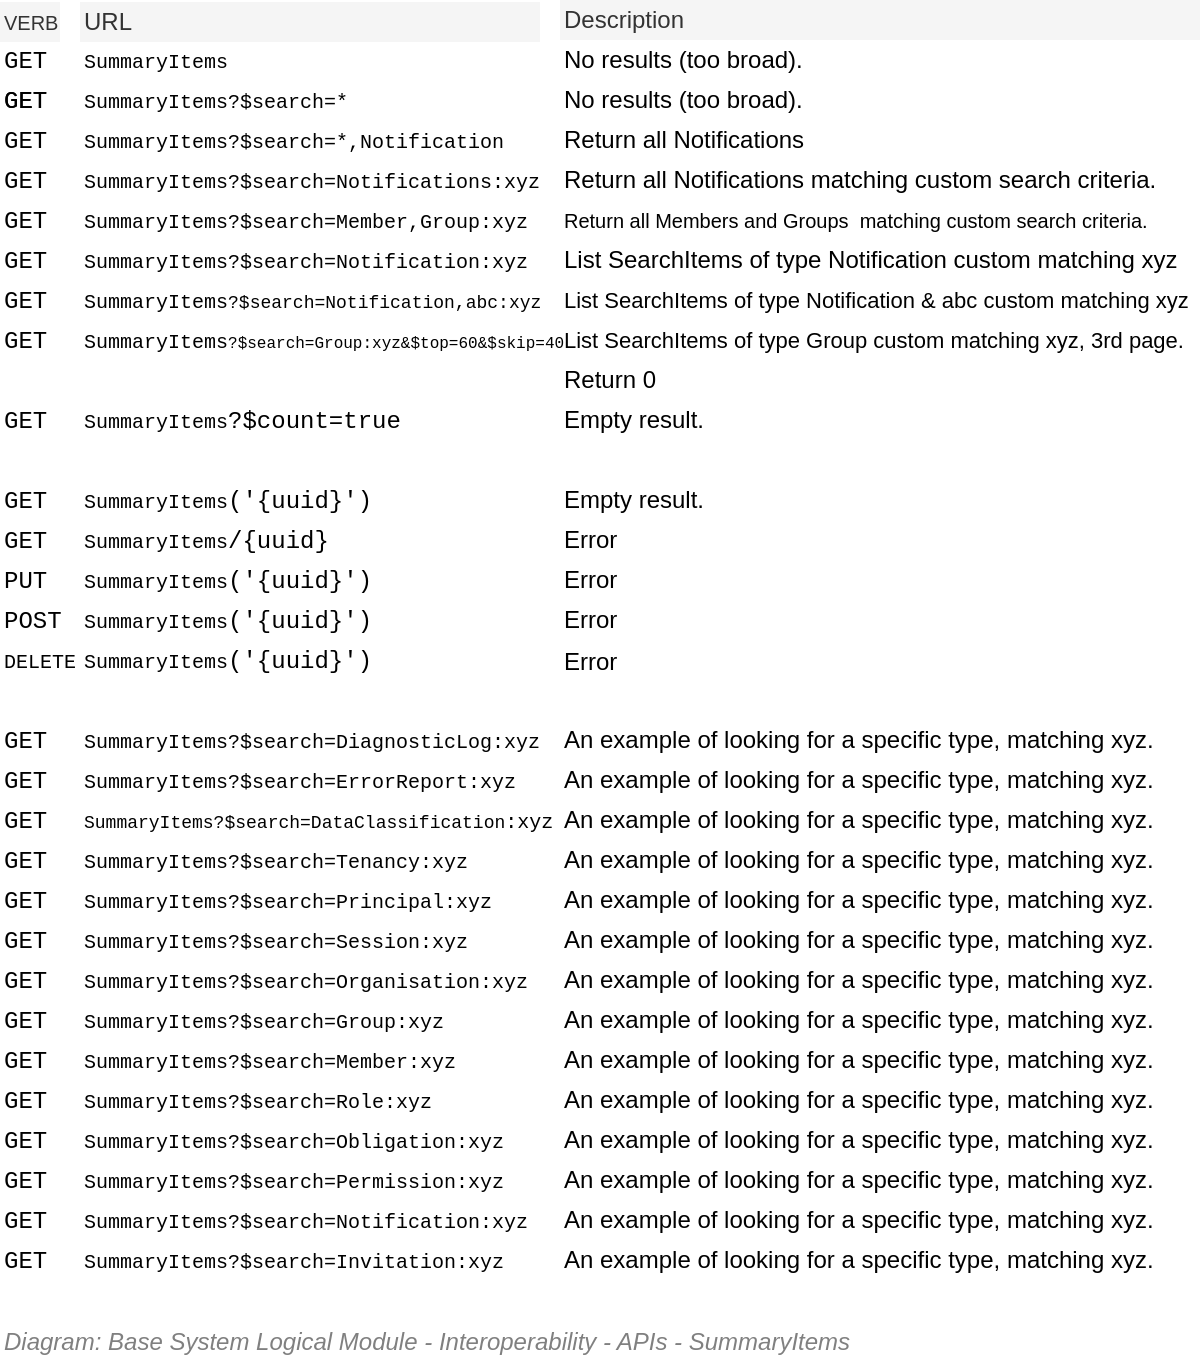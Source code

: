 <mxfile compressed="false" version="18.0.8" type="google">
  <diagram name="Integration/System Logical Module/API/Resource URLs/SummaryItems" id="923uuKHWgLyzXfsWqkIs">
    <mxGraphModel grid="1" page="1" gridSize="10" guides="1" tooltips="1" connect="1" arrows="1" fold="1" pageScale="1" pageWidth="850" pageHeight="1100" math="0" shadow="0">
      <root>
        <mxCell id="gz3CUXJLPEq5zGsdtxNk-0" />
        <mxCell id="gz3CUXJLPEq5zGsdtxNk-1" value="Diagram" parent="gz3CUXJLPEq5zGsdtxNk-0" />
        <mxCell id="gz3CUXJLPEq5zGsdtxNk-4" value="&lt;span style=&quot;font-size: 10px&quot;&gt;SummaryItems&lt;/span&gt;/{uuid}" style="text;html=1;strokeColor=none;fillColor=none;align=left;verticalAlign=middle;whiteSpace=wrap;rounded=0;dashed=1;fontSize=12;fontFamily=Courier New;" vertex="1" parent="gz3CUXJLPEq5zGsdtxNk-1">
          <mxGeometry x="160" y="460" width="200" height="20" as="geometry" />
        </mxCell>
        <mxCell id="gz3CUXJLPEq5zGsdtxNk-7" value="GET" style="text;html=1;strokeColor=none;fillColor=none;align=left;verticalAlign=middle;whiteSpace=wrap;rounded=0;dashed=1;fontSize=12;fontFamily=Courier New;" vertex="1" parent="gz3CUXJLPEq5zGsdtxNk-1">
          <mxGeometry x="120" y="460" width="40" height="20" as="geometry" />
        </mxCell>
        <mxCell id="gz3CUXJLPEq5zGsdtxNk-10" value="POST" style="text;html=1;strokeColor=none;fillColor=none;align=left;verticalAlign=middle;whiteSpace=wrap;rounded=0;dashed=1;fontSize=12;fontFamily=Courier New;" vertex="1" parent="gz3CUXJLPEq5zGsdtxNk-1">
          <mxGeometry x="120" y="500" width="40" height="20" as="geometry" />
        </mxCell>
        <mxCell id="gz3CUXJLPEq5zGsdtxNk-11" value="&lt;span style=&quot;font-size: 10px&quot;&gt;SummaryItems&lt;/span&gt;(&#39;{uuid}&#39;)" style="text;html=1;strokeColor=none;fillColor=none;align=left;verticalAlign=middle;whiteSpace=wrap;rounded=0;dashed=1;fontSize=12;fontFamily=Courier New;" vertex="1" parent="gz3CUXJLPEq5zGsdtxNk-1">
          <mxGeometry x="160" y="500" width="200" height="20" as="geometry" />
        </mxCell>
        <mxCell id="gz3CUXJLPEq5zGsdtxNk-14" value="PUT" style="text;html=1;strokeColor=none;fillColor=none;align=left;verticalAlign=middle;whiteSpace=wrap;rounded=0;dashed=1;fontSize=12;fontFamily=Courier New;" vertex="1" parent="gz3CUXJLPEq5zGsdtxNk-1">
          <mxGeometry x="120" y="480" width="40" height="20" as="geometry" />
        </mxCell>
        <mxCell id="gz3CUXJLPEq5zGsdtxNk-16" value="Empty result." style="text;html=1;strokeColor=none;fillColor=none;align=left;verticalAlign=middle;whiteSpace=wrap;rounded=0;dashed=1;fontFamily=Helvetica;fontSize=12;" vertex="1" parent="gz3CUXJLPEq5zGsdtxNk-1">
          <mxGeometry x="400" y="399" width="320" height="20" as="geometry" />
        </mxCell>
        <mxCell id="gz3CUXJLPEq5zGsdtxNk-17" value="DELETE" style="text;html=1;strokeColor=none;fillColor=none;align=left;verticalAlign=middle;whiteSpace=wrap;rounded=0;dashed=1;fontSize=10;fontFamily=Courier New;" vertex="1" parent="gz3CUXJLPEq5zGsdtxNk-1">
          <mxGeometry x="120" y="520" width="40" height="20" as="geometry" />
        </mxCell>
        <mxCell id="gz3CUXJLPEq5zGsdtxNk-18" value="&lt;span style=&quot;font-size: 10px&quot;&gt;SummaryItems&lt;/span&gt;(&#39;{uuid}&#39;)" style="text;html=1;strokeColor=none;fillColor=none;align=left;verticalAlign=middle;whiteSpace=wrap;rounded=0;dashed=1;fontSize=12;fontFamily=Courier New;" vertex="1" parent="gz3CUXJLPEq5zGsdtxNk-1">
          <mxGeometry x="160" y="520" width="200" height="20" as="geometry" />
        </mxCell>
        <mxCell id="gz3CUXJLPEq5zGsdtxNk-24" value="Return 0" style="text;html=1;strokeColor=none;fillColor=none;align=left;verticalAlign=middle;whiteSpace=wrap;rounded=0;dashed=1;fontFamily=Helvetica;fontSize=12;" vertex="1" parent="gz3CUXJLPEq5zGsdtxNk-1">
          <mxGeometry x="400" y="379" width="320" height="20" as="geometry" />
        </mxCell>
        <mxCell id="gz3CUXJLPEq5zGsdtxNk-25" value="&lt;span style=&quot;font-size: 10px&quot;&gt;SummaryItems&lt;/span&gt;?$count=true" style="text;html=1;strokeColor=none;fillColor=none;align=left;verticalAlign=middle;whiteSpace=wrap;rounded=0;dashed=1;fontSize=12;fontFamily=Courier New;" vertex="1" parent="gz3CUXJLPEq5zGsdtxNk-1">
          <mxGeometry x="160" y="400" width="200" height="20" as="geometry" />
        </mxCell>
        <mxCell id="gz3CUXJLPEq5zGsdtxNk-26" value="GET" style="text;html=1;strokeColor=none;fillColor=none;align=left;verticalAlign=middle;whiteSpace=wrap;rounded=0;dashed=1;fontSize=12;fontFamily=Courier New;" vertex="1" parent="gz3CUXJLPEq5zGsdtxNk-1">
          <mxGeometry x="120" y="400" width="40" height="20" as="geometry" />
        </mxCell>
        <mxCell id="gz3CUXJLPEq5zGsdtxNk-30" value="Description" style="text;html=1;strokeColor=none;fillColor=#f5f5f5;align=left;verticalAlign=middle;whiteSpace=wrap;rounded=0;fontSize=12;fontFamily=Helvetica;fontColor=#333333;fontStyle=0" vertex="1" parent="gz3CUXJLPEq5zGsdtxNk-1">
          <mxGeometry x="400" y="199" width="320" height="20" as="geometry" />
        </mxCell>
        <mxCell id="gz3CUXJLPEq5zGsdtxNk-31" value="URL" style="text;html=1;strokeColor=none;fillColor=#f5f5f5;align=left;verticalAlign=middle;whiteSpace=wrap;rounded=0;fontSize=12;fontFamily=Helvetica;fontColor=#333333;fontStyle=0" vertex="1" parent="gz3CUXJLPEq5zGsdtxNk-1">
          <mxGeometry x="160" y="200" width="230" height="20" as="geometry" />
        </mxCell>
        <mxCell id="gz3CUXJLPEq5zGsdtxNk-32" value="&lt;font style=&quot;font-size: 10px;&quot;&gt;VERB&lt;/font&gt;" style="text;html=1;strokeColor=none;fillColor=#f5f5f5;align=left;verticalAlign=middle;whiteSpace=wrap;rounded=0;fontSize=10;fontFamily=Helvetica;fontColor=#333333;fontStyle=0" vertex="1" parent="gz3CUXJLPEq5zGsdtxNk-1">
          <mxGeometry x="120" y="200" width="30" height="20" as="geometry" />
        </mxCell>
        <mxCell id="gz3CUXJLPEq5zGsdtxNk-33" value="&lt;font style=&quot;font-size: 9px&quot;&gt;&lt;span style=&quot;font-size: 10px&quot;&gt;SummaryItems&lt;/span&gt;?$search=Notification,abc:xyz&lt;/font&gt;" style="text;html=1;strokeColor=none;fillColor=none;align=left;verticalAlign=middle;whiteSpace=wrap;rounded=0;dashed=1;fontSize=9;fontFamily=Courier New;" vertex="1" parent="gz3CUXJLPEq5zGsdtxNk-1">
          <mxGeometry x="160" y="340" width="250" height="20" as="geometry" />
        </mxCell>
        <mxCell id="gz3CUXJLPEq5zGsdtxNk-34" value="GET" style="text;html=1;strokeColor=none;fillColor=none;align=left;verticalAlign=middle;whiteSpace=wrap;rounded=0;dashed=1;fontSize=12;fontFamily=Courier New;" vertex="1" parent="gz3CUXJLPEq5zGsdtxNk-1">
          <mxGeometry x="120" y="340" width="40" height="20" as="geometry" />
        </mxCell>
        <mxCell id="gz3CUXJLPEq5zGsdtxNk-35" value="&lt;font style=&quot;font-size: 10px&quot;&gt;SummaryItems?$search=Notification:xyz&lt;/font&gt;" style="text;html=1;strokeColor=none;fillColor=none;align=left;verticalAlign=middle;whiteSpace=wrap;rounded=0;dashed=1;fontSize=10;fontFamily=Courier New;" vertex="1" parent="gz3CUXJLPEq5zGsdtxNk-1">
          <mxGeometry x="160" y="320" width="240" height="20" as="geometry" />
        </mxCell>
        <mxCell id="gz3CUXJLPEq5zGsdtxNk-36" value="GET" style="text;html=1;strokeColor=none;fillColor=none;align=left;verticalAlign=middle;whiteSpace=wrap;rounded=0;dashed=1;fontSize=12;fontFamily=Courier New;" vertex="1" parent="gz3CUXJLPEq5zGsdtxNk-1">
          <mxGeometry x="120" y="320" width="40" height="20" as="geometry" />
        </mxCell>
        <mxCell id="gz3CUXJLPEq5zGsdtxNk-37" value="List SearchItems of type Notification custom matching xyz" style="text;html=1;strokeColor=none;fillColor=none;align=left;verticalAlign=middle;whiteSpace=wrap;rounded=0;dashed=1;fontFamily=Helvetica;fontSize=12;" vertex="1" parent="gz3CUXJLPEq5zGsdtxNk-1">
          <mxGeometry x="400" y="319" width="320" height="20" as="geometry" />
        </mxCell>
        <mxCell id="gz3CUXJLPEq5zGsdtxNk-38" value="List SearchItems of type Notification &amp;amp; abc custom matching xyz" style="text;html=1;strokeColor=none;fillColor=none;align=left;verticalAlign=middle;whiteSpace=wrap;rounded=0;dashed=1;fontFamily=Helvetica;fontSize=11;" vertex="1" parent="gz3CUXJLPEq5zGsdtxNk-1">
          <mxGeometry x="400" y="339" width="320" height="20" as="geometry" />
        </mxCell>
        <mxCell id="gz3CUXJLPEq5zGsdtxNk-77" value="SummaryItems" style="text;html=1;strokeColor=none;fillColor=none;align=left;verticalAlign=middle;whiteSpace=wrap;rounded=0;dashed=1;fontSize=10;fontFamily=Courier New;" vertex="1" parent="gz3CUXJLPEq5zGsdtxNk-1">
          <mxGeometry x="160" y="220" width="240" height="20" as="geometry" />
        </mxCell>
        <mxCell id="gz3CUXJLPEq5zGsdtxNk-78" value="GET" style="text;html=1;strokeColor=none;fillColor=none;align=left;verticalAlign=middle;whiteSpace=wrap;rounded=0;dashed=1;fontSize=12;fontFamily=Courier New;" vertex="1" parent="gz3CUXJLPEq5zGsdtxNk-1">
          <mxGeometry x="120" y="220" width="40" height="20" as="geometry" />
        </mxCell>
        <mxCell id="gz3CUXJLPEq5zGsdtxNk-81" value="No results (too broad)." style="text;html=1;strokeColor=none;fillColor=none;align=left;verticalAlign=middle;whiteSpace=wrap;rounded=0;dashed=1;fontFamily=Helvetica;fontSize=12;" vertex="1" parent="gz3CUXJLPEq5zGsdtxNk-1">
          <mxGeometry x="400" y="219" width="320" height="20" as="geometry" />
        </mxCell>
        <mxCell id="gz3CUXJLPEq5zGsdtxNk-82" value="GET" style="text;html=1;strokeColor=none;fillColor=none;align=left;verticalAlign=middle;whiteSpace=wrap;rounded=0;dashed=1;fontSize=12;fontFamily=Courier New;" vertex="1" parent="gz3CUXJLPEq5zGsdtxNk-1">
          <mxGeometry x="120" y="240" width="40" height="20" as="geometry" />
        </mxCell>
        <mxCell id="gz3CUXJLPEq5zGsdtxNk-83" value="&lt;font style=&quot;font-size: 10px&quot;&gt;SummaryItems?$search=*&lt;/font&gt;" style="text;html=1;strokeColor=none;fillColor=none;align=left;verticalAlign=middle;whiteSpace=wrap;rounded=0;dashed=1;fontSize=10;fontFamily=Courier New;" vertex="1" parent="gz3CUXJLPEq5zGsdtxNk-1">
          <mxGeometry x="160" y="240" width="240" height="20" as="geometry" />
        </mxCell>
        <mxCell id="gz3CUXJLPEq5zGsdtxNk-84" value="No results&amp;nbsp;(too broad)." style="text;html=1;strokeColor=none;fillColor=none;align=left;verticalAlign=middle;whiteSpace=wrap;rounded=0;dashed=1;fontFamily=Helvetica;fontSize=12;" vertex="1" parent="gz3CUXJLPEq5zGsdtxNk-1">
          <mxGeometry x="400" y="239" width="320" height="20" as="geometry" />
        </mxCell>
        <mxCell id="gz3CUXJLPEq5zGsdtxNk-85" value="GET" style="text;html=1;strokeColor=none;fillColor=none;align=left;verticalAlign=middle;whiteSpace=wrap;rounded=0;dashed=1;fontSize=12;fontFamily=Courier New;" vertex="1" parent="gz3CUXJLPEq5zGsdtxNk-1">
          <mxGeometry x="120" y="260" width="40" height="20" as="geometry" />
        </mxCell>
        <mxCell id="gz3CUXJLPEq5zGsdtxNk-86" value="&lt;font style=&quot;font-size: 10px&quot;&gt;SummaryItems?$search=*,Notification&lt;/font&gt;" style="text;html=1;strokeColor=none;fillColor=none;align=left;verticalAlign=middle;whiteSpace=wrap;rounded=0;dashed=1;fontSize=10;fontFamily=Courier New;" vertex="1" parent="gz3CUXJLPEq5zGsdtxNk-1">
          <mxGeometry x="160" y="260" width="240" height="20" as="geometry" />
        </mxCell>
        <mxCell id="gz3CUXJLPEq5zGsdtxNk-87" value="Return all Notifications" style="text;html=1;strokeColor=none;fillColor=none;align=left;verticalAlign=middle;whiteSpace=wrap;rounded=0;dashed=1;fontFamily=Helvetica;fontSize=12;" vertex="1" parent="gz3CUXJLPEq5zGsdtxNk-1">
          <mxGeometry x="400" y="259" width="320" height="20" as="geometry" />
        </mxCell>
        <mxCell id="gz3CUXJLPEq5zGsdtxNk-88" value="GET" style="text;html=1;strokeColor=none;fillColor=none;align=left;verticalAlign=middle;whiteSpace=wrap;rounded=0;dashed=1;fontSize=12;fontFamily=Courier New;" vertex="1" parent="gz3CUXJLPEq5zGsdtxNk-1">
          <mxGeometry x="120" y="280" width="40" height="20" as="geometry" />
        </mxCell>
        <mxCell id="gz3CUXJLPEq5zGsdtxNk-89" value="&lt;font style=&quot;font-size: 10px&quot;&gt;SummaryItems?$search=Notifications:xyz&lt;/font&gt;" style="text;html=1;strokeColor=none;fillColor=none;align=left;verticalAlign=middle;whiteSpace=wrap;rounded=0;dashed=1;fontSize=10;fontFamily=Courier New;" vertex="1" parent="gz3CUXJLPEq5zGsdtxNk-1">
          <mxGeometry x="160" y="280" width="240" height="20" as="geometry" />
        </mxCell>
        <mxCell id="gz3CUXJLPEq5zGsdtxNk-90" value="Return all Notifications matching custom search criteria." style="text;html=1;strokeColor=none;fillColor=none;align=left;verticalAlign=middle;whiteSpace=wrap;rounded=0;dashed=1;fontFamily=Helvetica;fontSize=12;" vertex="1" parent="gz3CUXJLPEq5zGsdtxNk-1">
          <mxGeometry x="400" y="279" width="320" height="20" as="geometry" />
        </mxCell>
        <mxCell id="gz3CUXJLPEq5zGsdtxNk-91" value="GET" style="text;html=1;strokeColor=none;fillColor=none;align=left;verticalAlign=middle;whiteSpace=wrap;rounded=0;dashed=1;fontSize=12;fontFamily=Courier New;" vertex="1" parent="gz3CUXJLPEq5zGsdtxNk-1">
          <mxGeometry x="120" y="300" width="40" height="20" as="geometry" />
        </mxCell>
        <mxCell id="gz3CUXJLPEq5zGsdtxNk-92" value="&lt;font style=&quot;font-size: 10px&quot;&gt;SummaryItems?$search=Member,Group:xyz&lt;/font&gt;" style="text;html=1;strokeColor=none;fillColor=none;align=left;verticalAlign=middle;whiteSpace=wrap;rounded=0;dashed=1;fontSize=10;fontFamily=Courier New;" vertex="1" parent="gz3CUXJLPEq5zGsdtxNk-1">
          <mxGeometry x="160" y="300" width="240" height="20" as="geometry" />
        </mxCell>
        <mxCell id="gz3CUXJLPEq5zGsdtxNk-93" value="Return all Members and Groups&amp;nbsp; matching custom search criteria." style="text;html=1;strokeColor=none;fillColor=none;align=left;verticalAlign=middle;whiteSpace=wrap;rounded=0;dashed=1;fontFamily=Helvetica;fontSize=10;" vertex="1" parent="gz3CUXJLPEq5zGsdtxNk-1">
          <mxGeometry x="400" y="299" width="320" height="20" as="geometry" />
        </mxCell>
        <mxCell id="gz3CUXJLPEq5zGsdtxNk-94" value="GET" style="text;html=1;strokeColor=none;fillColor=none;align=left;verticalAlign=middle;whiteSpace=wrap;rounded=0;dashed=1;fontSize=12;fontFamily=Courier New;" vertex="1" parent="gz3CUXJLPEq5zGsdtxNk-1">
          <mxGeometry x="120" y="360" width="40" height="20" as="geometry" />
        </mxCell>
        <mxCell id="gz3CUXJLPEq5zGsdtxNk-95" value="&lt;font style=&quot;font-size: 8px&quot;&gt;&lt;span style=&quot;font-size: 10px&quot;&gt;SummaryItems&lt;/span&gt;?$search=Group:xyz&amp;amp;$top=60&amp;amp;$skip=40&lt;/font&gt;" style="text;html=1;strokeColor=none;fillColor=none;align=left;verticalAlign=middle;whiteSpace=wrap;rounded=0;dashed=1;fontSize=9;fontFamily=Courier New;" vertex="1" parent="gz3CUXJLPEq5zGsdtxNk-1">
          <mxGeometry x="160" y="360" width="250" height="20" as="geometry" />
        </mxCell>
        <mxCell id="gz3CUXJLPEq5zGsdtxNk-96" value="List SearchItems of type Group custom matching xyz, 3rd page." style="text;html=1;strokeColor=none;fillColor=none;align=left;verticalAlign=middle;whiteSpace=wrap;rounded=0;dashed=1;fontFamily=Helvetica;fontSize=11;" vertex="1" parent="gz3CUXJLPEq5zGsdtxNk-1">
          <mxGeometry x="400" y="359" width="320" height="20" as="geometry" />
        </mxCell>
        <mxCell id="gz3CUXJLPEq5zGsdtxNk-97" value="&lt;span style=&quot;font-size: 10px&quot;&gt;SummaryItems&lt;/span&gt;(&#39;{uuid}&#39;)" style="text;html=1;strokeColor=none;fillColor=none;align=left;verticalAlign=middle;whiteSpace=wrap;rounded=0;dashed=1;fontSize=12;fontFamily=Courier New;" vertex="1" parent="gz3CUXJLPEq5zGsdtxNk-1">
          <mxGeometry x="160" y="480" width="200" height="20" as="geometry" />
        </mxCell>
        <mxCell id="gz3CUXJLPEq5zGsdtxNk-98" value="&lt;span style=&quot;font-size: 10px&quot;&gt;SummaryItems&lt;/span&gt;(&#39;{uuid}&#39;)" style="text;html=1;strokeColor=none;fillColor=none;align=left;verticalAlign=middle;whiteSpace=wrap;rounded=0;dashed=1;fontSize=12;fontFamily=Courier New;" vertex="1" parent="gz3CUXJLPEq5zGsdtxNk-1">
          <mxGeometry x="160" y="440" width="200" height="20" as="geometry" />
        </mxCell>
        <mxCell id="gz3CUXJLPEq5zGsdtxNk-99" value="GET" style="text;html=1;strokeColor=none;fillColor=none;align=left;verticalAlign=middle;whiteSpace=wrap;rounded=0;dashed=1;fontSize=12;fontFamily=Courier New;" vertex="1" parent="gz3CUXJLPEq5zGsdtxNk-1">
          <mxGeometry x="120" y="440" width="40" height="20" as="geometry" />
        </mxCell>
        <mxCell id="gz3CUXJLPEq5zGsdtxNk-101" value="Empty result." style="text;html=1;strokeColor=none;fillColor=none;align=left;verticalAlign=middle;whiteSpace=wrap;rounded=0;dashed=1;fontFamily=Helvetica;fontSize=12;" vertex="1" parent="gz3CUXJLPEq5zGsdtxNk-1">
          <mxGeometry x="400" y="439" width="320" height="20" as="geometry" />
        </mxCell>
        <mxCell id="gz3CUXJLPEq5zGsdtxNk-102" value="Error" style="text;html=1;strokeColor=none;fillColor=none;align=left;verticalAlign=middle;whiteSpace=wrap;rounded=0;dashed=1;fontFamily=Helvetica;fontSize=12;" vertex="1" parent="gz3CUXJLPEq5zGsdtxNk-1">
          <mxGeometry x="400" y="459" width="320" height="20" as="geometry" />
        </mxCell>
        <mxCell id="gz3CUXJLPEq5zGsdtxNk-103" value="Error" style="text;html=1;strokeColor=none;fillColor=none;align=left;verticalAlign=middle;whiteSpace=wrap;rounded=0;dashed=1;fontFamily=Helvetica;fontSize=12;" vertex="1" parent="gz3CUXJLPEq5zGsdtxNk-1">
          <mxGeometry x="400" y="499" width="320" height="20" as="geometry" />
        </mxCell>
        <mxCell id="gz3CUXJLPEq5zGsdtxNk-104" value="Error" style="text;html=1;strokeColor=none;fillColor=none;align=left;verticalAlign=middle;whiteSpace=wrap;rounded=0;dashed=1;fontFamily=Helvetica;fontSize=12;" vertex="1" parent="gz3CUXJLPEq5zGsdtxNk-1">
          <mxGeometry x="400" y="479" width="320" height="20" as="geometry" />
        </mxCell>
        <mxCell id="gz3CUXJLPEq5zGsdtxNk-105" value="GET" style="text;html=1;strokeColor=none;fillColor=none;align=left;verticalAlign=middle;whiteSpace=wrap;rounded=0;dashed=1;fontSize=12;fontFamily=Courier New;" vertex="1" parent="gz3CUXJLPEq5zGsdtxNk-1">
          <mxGeometry x="120" y="240" width="40" height="20" as="geometry" />
        </mxCell>
        <mxCell id="gz3CUXJLPEq5zGsdtxNk-106" value="GET" style="text;html=1;strokeColor=none;fillColor=none;align=left;verticalAlign=middle;whiteSpace=wrap;rounded=0;dashed=1;fontSize=12;fontFamily=Courier New;" vertex="1" parent="gz3CUXJLPEq5zGsdtxNk-1">
          <mxGeometry x="120" y="580" width="40" height="20" as="geometry" />
        </mxCell>
        <mxCell id="gz3CUXJLPEq5zGsdtxNk-107" value="&lt;font style=&quot;font-size: 10px&quot;&gt;SummaryItems?$search=ErrorReport&lt;/font&gt;:xyz" style="text;html=1;strokeColor=none;fillColor=none;align=left;verticalAlign=middle;whiteSpace=wrap;rounded=0;dashed=1;fontSize=10;fontFamily=Courier New;" vertex="1" parent="gz3CUXJLPEq5zGsdtxNk-1">
          <mxGeometry x="160" y="580" width="240" height="20" as="geometry" />
        </mxCell>
        <mxCell id="gz3CUXJLPEq5zGsdtxNk-109" value="GET" style="text;html=1;strokeColor=none;fillColor=none;align=left;verticalAlign=middle;whiteSpace=wrap;rounded=0;dashed=1;fontSize=12;fontFamily=Courier New;" vertex="1" parent="gz3CUXJLPEq5zGsdtxNk-1">
          <mxGeometry x="120" y="600" width="40" height="20" as="geometry" />
        </mxCell>
        <mxCell id="gz3CUXJLPEq5zGsdtxNk-110" value="&lt;font&gt;&lt;font&gt;&lt;font style=&quot;font-size: 9px&quot;&gt;SummaryItems?$search=DataClassification&lt;/font&gt;&lt;/font&gt;&lt;font size=&quot;1&quot;&gt;:xyz&lt;/font&gt;&lt;/font&gt;" style="text;html=1;strokeColor=none;fillColor=none;align=left;verticalAlign=middle;whiteSpace=wrap;rounded=0;dashed=1;fontSize=10;fontFamily=Courier New;" vertex="1" parent="gz3CUXJLPEq5zGsdtxNk-1">
          <mxGeometry x="160" y="600" width="240" height="20" as="geometry" />
        </mxCell>
        <mxCell id="gz3CUXJLPEq5zGsdtxNk-111" value="GET" style="text;html=1;strokeColor=none;fillColor=none;align=left;verticalAlign=middle;whiteSpace=wrap;rounded=0;dashed=1;fontSize=12;fontFamily=Courier New;" vertex="1" parent="gz3CUXJLPEq5zGsdtxNk-1">
          <mxGeometry x="120" y="560" width="40" height="20" as="geometry" />
        </mxCell>
        <mxCell id="gz3CUXJLPEq5zGsdtxNk-112" value="&lt;font style=&quot;font-size: 10px&quot;&gt;SummaryItems?$search=DiagnosticLog&lt;/font&gt;:xyz" style="text;html=1;strokeColor=none;fillColor=none;align=left;verticalAlign=middle;whiteSpace=wrap;rounded=0;dashed=1;fontSize=10;fontFamily=Courier New;" vertex="1" parent="gz3CUXJLPEq5zGsdtxNk-1">
          <mxGeometry x="160" y="560" width="240" height="20" as="geometry" />
        </mxCell>
        <mxCell id="gz3CUXJLPEq5zGsdtxNk-113" value="GET" style="text;html=1;strokeColor=none;fillColor=none;align=left;verticalAlign=middle;whiteSpace=wrap;rounded=0;dashed=1;fontSize=12;fontFamily=Courier New;" vertex="1" parent="gz3CUXJLPEq5zGsdtxNk-1">
          <mxGeometry x="120" y="660" width="40" height="20" as="geometry" />
        </mxCell>
        <mxCell id="gz3CUXJLPEq5zGsdtxNk-114" value="&lt;font style=&quot;font-size: 10px&quot;&gt;SummaryItems?$search=Session&lt;/font&gt;:xyz" style="text;html=1;strokeColor=none;fillColor=none;align=left;verticalAlign=middle;whiteSpace=wrap;rounded=0;dashed=1;fontSize=10;fontFamily=Courier New;" vertex="1" parent="gz3CUXJLPEq5zGsdtxNk-1">
          <mxGeometry x="160" y="660" width="240" height="20" as="geometry" />
        </mxCell>
        <mxCell id="gz3CUXJLPEq5zGsdtxNk-115" value="GET" style="text;html=1;strokeColor=none;fillColor=none;align=left;verticalAlign=middle;whiteSpace=wrap;rounded=0;dashed=1;fontSize=12;fontFamily=Courier New;" vertex="1" parent="gz3CUXJLPEq5zGsdtxNk-1">
          <mxGeometry x="120" y="620" width="40" height="20" as="geometry" />
        </mxCell>
        <mxCell id="gz3CUXJLPEq5zGsdtxNk-116" value="&lt;font style=&quot;font-size: 10px&quot;&gt;SummaryItems?$search=Tenancy&lt;/font&gt;:xyz" style="text;html=1;strokeColor=none;fillColor=none;align=left;verticalAlign=middle;whiteSpace=wrap;rounded=0;dashed=1;fontSize=10;fontFamily=Courier New;" vertex="1" parent="gz3CUXJLPEq5zGsdtxNk-1">
          <mxGeometry x="160" y="620" width="240" height="20" as="geometry" />
        </mxCell>
        <mxCell id="gz3CUXJLPEq5zGsdtxNk-117" value="GET" style="text;html=1;strokeColor=none;fillColor=none;align=left;verticalAlign=middle;whiteSpace=wrap;rounded=0;dashed=1;fontSize=12;fontFamily=Courier New;" vertex="1" parent="gz3CUXJLPEq5zGsdtxNk-1">
          <mxGeometry x="120" y="640" width="40" height="20" as="geometry" />
        </mxCell>
        <mxCell id="gz3CUXJLPEq5zGsdtxNk-118" value="&lt;font style=&quot;font-size: 10px&quot;&gt;SummaryItems?$search=Principal&lt;/font&gt;:xyz" style="text;html=1;strokeColor=none;fillColor=none;align=left;verticalAlign=middle;whiteSpace=wrap;rounded=0;dashed=1;fontSize=10;fontFamily=Courier New;" vertex="1" parent="gz3CUXJLPEq5zGsdtxNk-1">
          <mxGeometry x="160" y="640" width="240" height="20" as="geometry" />
        </mxCell>
        <mxCell id="gz3CUXJLPEq5zGsdtxNk-119" value="GET" style="text;html=1;strokeColor=none;fillColor=none;align=left;verticalAlign=middle;whiteSpace=wrap;rounded=0;dashed=1;fontSize=12;fontFamily=Courier New;" vertex="1" parent="gz3CUXJLPEq5zGsdtxNk-1">
          <mxGeometry x="120" y="680" width="40" height="20" as="geometry" />
        </mxCell>
        <mxCell id="gz3CUXJLPEq5zGsdtxNk-120" value="&lt;font style=&quot;font-size: 10px&quot;&gt;SummaryItems?$search=Organisation&lt;/font&gt;:xyz" style="text;html=1;strokeColor=none;fillColor=none;align=left;verticalAlign=middle;whiteSpace=wrap;rounded=0;dashed=1;fontSize=10;fontFamily=Courier New;" vertex="1" parent="gz3CUXJLPEq5zGsdtxNk-1">
          <mxGeometry x="160" y="680" width="240" height="20" as="geometry" />
        </mxCell>
        <mxCell id="gz3CUXJLPEq5zGsdtxNk-121" value="GET" style="text;html=1;strokeColor=none;fillColor=none;align=left;verticalAlign=middle;whiteSpace=wrap;rounded=0;dashed=1;fontSize=12;fontFamily=Courier New;" vertex="1" parent="gz3CUXJLPEq5zGsdtxNk-1">
          <mxGeometry x="120" y="700" width="40" height="20" as="geometry" />
        </mxCell>
        <mxCell id="gz3CUXJLPEq5zGsdtxNk-122" value="&lt;font style=&quot;font-size: 10px&quot;&gt;SummaryItems?$search=Group&lt;/font&gt;:xyz" style="text;html=1;strokeColor=none;fillColor=none;align=left;verticalAlign=middle;whiteSpace=wrap;rounded=0;dashed=1;fontSize=10;fontFamily=Courier New;" vertex="1" parent="gz3CUXJLPEq5zGsdtxNk-1">
          <mxGeometry x="160" y="700" width="240" height="20" as="geometry" />
        </mxCell>
        <mxCell id="gz3CUXJLPEq5zGsdtxNk-123" value="GET" style="text;html=1;strokeColor=none;fillColor=none;align=left;verticalAlign=middle;whiteSpace=wrap;rounded=0;dashed=1;fontSize=12;fontFamily=Courier New;" vertex="1" parent="gz3CUXJLPEq5zGsdtxNk-1">
          <mxGeometry x="120" y="720" width="40" height="20" as="geometry" />
        </mxCell>
        <mxCell id="gz3CUXJLPEq5zGsdtxNk-124" value="&lt;font style=&quot;font-size: 10px&quot;&gt;SummaryItems?$search=Member&lt;/font&gt;:xyz" style="text;html=1;strokeColor=none;fillColor=none;align=left;verticalAlign=middle;whiteSpace=wrap;rounded=0;dashed=1;fontSize=10;fontFamily=Courier New;" vertex="1" parent="gz3CUXJLPEq5zGsdtxNk-1">
          <mxGeometry x="160" y="720" width="240" height="20" as="geometry" />
        </mxCell>
        <mxCell id="gz3CUXJLPEq5zGsdtxNk-125" value="GET" style="text;html=1;strokeColor=none;fillColor=none;align=left;verticalAlign=middle;whiteSpace=wrap;rounded=0;dashed=1;fontSize=12;fontFamily=Courier New;" vertex="1" parent="gz3CUXJLPEq5zGsdtxNk-1">
          <mxGeometry x="120" y="740" width="40" height="20" as="geometry" />
        </mxCell>
        <mxCell id="gz3CUXJLPEq5zGsdtxNk-126" value="&lt;font style=&quot;font-size: 10px&quot;&gt;SummaryItems?$search=Role&lt;/font&gt;:xyz" style="text;html=1;strokeColor=none;fillColor=none;align=left;verticalAlign=middle;whiteSpace=wrap;rounded=0;dashed=1;fontSize=10;fontFamily=Courier New;" vertex="1" parent="gz3CUXJLPEq5zGsdtxNk-1">
          <mxGeometry x="160" y="740" width="240" height="20" as="geometry" />
        </mxCell>
        <mxCell id="gz3CUXJLPEq5zGsdtxNk-127" value="GET" style="text;html=1;strokeColor=none;fillColor=none;align=left;verticalAlign=middle;whiteSpace=wrap;rounded=0;dashed=1;fontSize=12;fontFamily=Courier New;" vertex="1" parent="gz3CUXJLPEq5zGsdtxNk-1">
          <mxGeometry x="120" y="760" width="40" height="20" as="geometry" />
        </mxCell>
        <mxCell id="gz3CUXJLPEq5zGsdtxNk-128" value="&lt;font style=&quot;font-size: 10px&quot;&gt;SummaryItems?$search=Obligation&lt;/font&gt;:xyz" style="text;html=1;strokeColor=none;fillColor=none;align=left;verticalAlign=middle;whiteSpace=wrap;rounded=0;dashed=1;fontSize=10;fontFamily=Courier New;" vertex="1" parent="gz3CUXJLPEq5zGsdtxNk-1">
          <mxGeometry x="160" y="760" width="240" height="20" as="geometry" />
        </mxCell>
        <mxCell id="gz3CUXJLPEq5zGsdtxNk-129" value="GET" style="text;html=1;strokeColor=none;fillColor=none;align=left;verticalAlign=middle;whiteSpace=wrap;rounded=0;dashed=1;fontSize=12;fontFamily=Courier New;" vertex="1" parent="gz3CUXJLPEq5zGsdtxNk-1">
          <mxGeometry x="120" y="780" width="40" height="20" as="geometry" />
        </mxCell>
        <mxCell id="gz3CUXJLPEq5zGsdtxNk-130" value="&lt;font style=&quot;font-size: 10px&quot;&gt;SummaryItems?$search=Permission:xyz&lt;/font&gt;" style="text;html=1;strokeColor=none;fillColor=none;align=left;verticalAlign=middle;whiteSpace=wrap;rounded=0;dashed=1;fontSize=10;fontFamily=Courier New;" vertex="1" parent="gz3CUXJLPEq5zGsdtxNk-1">
          <mxGeometry x="160" y="780" width="240" height="20" as="geometry" />
        </mxCell>
        <mxCell id="gz3CUXJLPEq5zGsdtxNk-132" value="GET" style="text;html=1;strokeColor=none;fillColor=none;align=left;verticalAlign=middle;whiteSpace=wrap;rounded=0;dashed=1;fontSize=12;fontFamily=Courier New;" vertex="1" parent="gz3CUXJLPEq5zGsdtxNk-1">
          <mxGeometry x="120" y="800" width="40" height="20" as="geometry" />
        </mxCell>
        <mxCell id="gz3CUXJLPEq5zGsdtxNk-133" value="&lt;font style=&quot;font-size: 10px&quot;&gt;SummaryItems?$search=Notification:xyz&lt;/font&gt;" style="text;html=1;strokeColor=none;fillColor=none;align=left;verticalAlign=middle;whiteSpace=wrap;rounded=0;dashed=1;fontSize=10;fontFamily=Courier New;" vertex="1" parent="gz3CUXJLPEq5zGsdtxNk-1">
          <mxGeometry x="160" y="800" width="240" height="20" as="geometry" />
        </mxCell>
        <mxCell id="gz3CUXJLPEq5zGsdtxNk-134" value="GET" style="text;html=1;strokeColor=none;fillColor=none;align=left;verticalAlign=middle;whiteSpace=wrap;rounded=0;dashed=1;fontSize=12;fontFamily=Courier New;" vertex="1" parent="gz3CUXJLPEq5zGsdtxNk-1">
          <mxGeometry x="120" y="820" width="40" height="20" as="geometry" />
        </mxCell>
        <mxCell id="gz3CUXJLPEq5zGsdtxNk-135" value="&lt;font style=&quot;font-size: 10px&quot;&gt;SummaryItems?$search=Invitation:xyz&lt;/font&gt;" style="text;html=1;strokeColor=none;fillColor=none;align=left;verticalAlign=middle;whiteSpace=wrap;rounded=0;dashed=1;fontSize=10;fontFamily=Courier New;" vertex="1" parent="gz3CUXJLPEq5zGsdtxNk-1">
          <mxGeometry x="160" y="820" width="240" height="20" as="geometry" />
        </mxCell>
        <mxCell id="gz3CUXJLPEq5zGsdtxNk-137" value="An example of looking for a specific type, matching xyz." style="text;html=1;strokeColor=none;fillColor=none;align=left;verticalAlign=middle;whiteSpace=wrap;rounded=0;dashed=1;fontFamily=Helvetica;fontSize=12;" vertex="1" parent="gz3CUXJLPEq5zGsdtxNk-1">
          <mxGeometry x="400" y="559" width="320" height="20" as="geometry" />
        </mxCell>
        <mxCell id="gz3CUXJLPEq5zGsdtxNk-138" value="An example of looking for a specific type, matching xyz." style="text;html=1;strokeColor=none;fillColor=none;align=left;verticalAlign=middle;whiteSpace=wrap;rounded=0;dashed=1;fontFamily=Helvetica;fontSize=12;" vertex="1" parent="gz3CUXJLPEq5zGsdtxNk-1">
          <mxGeometry x="400" y="579" width="320" height="20" as="geometry" />
        </mxCell>
        <mxCell id="gz3CUXJLPEq5zGsdtxNk-139" value="An example of looking for a specific type, matching xyz." style="text;html=1;strokeColor=none;fillColor=none;align=left;verticalAlign=middle;whiteSpace=wrap;rounded=0;dashed=1;fontFamily=Helvetica;fontSize=12;" vertex="1" parent="gz3CUXJLPEq5zGsdtxNk-1">
          <mxGeometry x="400" y="599" width="320" height="20" as="geometry" />
        </mxCell>
        <mxCell id="gz3CUXJLPEq5zGsdtxNk-140" value="An example of looking for a specific type, matching xyz." style="text;html=1;strokeColor=none;fillColor=none;align=left;verticalAlign=middle;whiteSpace=wrap;rounded=0;dashed=1;fontFamily=Helvetica;fontSize=12;" vertex="1" parent="gz3CUXJLPEq5zGsdtxNk-1">
          <mxGeometry x="400" y="619" width="320" height="20" as="geometry" />
        </mxCell>
        <mxCell id="gz3CUXJLPEq5zGsdtxNk-141" value="An example of looking for a specific type, matching xyz." style="text;html=1;strokeColor=none;fillColor=none;align=left;verticalAlign=middle;whiteSpace=wrap;rounded=0;dashed=1;fontFamily=Helvetica;fontSize=12;" vertex="1" parent="gz3CUXJLPEq5zGsdtxNk-1">
          <mxGeometry x="400" y="639" width="320" height="20" as="geometry" />
        </mxCell>
        <mxCell id="gz3CUXJLPEq5zGsdtxNk-142" value="An example of looking for a specific type, matching xyz." style="text;html=1;strokeColor=none;fillColor=none;align=left;verticalAlign=middle;whiteSpace=wrap;rounded=0;dashed=1;fontFamily=Helvetica;fontSize=12;" vertex="1" parent="gz3CUXJLPEq5zGsdtxNk-1">
          <mxGeometry x="400" y="659" width="320" height="20" as="geometry" />
        </mxCell>
        <mxCell id="gz3CUXJLPEq5zGsdtxNk-143" value="An example of looking for a specific type, matching xyz." style="text;html=1;strokeColor=none;fillColor=none;align=left;verticalAlign=middle;whiteSpace=wrap;rounded=0;dashed=1;fontFamily=Helvetica;fontSize=12;" vertex="1" parent="gz3CUXJLPEq5zGsdtxNk-1">
          <mxGeometry x="400" y="679" width="320" height="20" as="geometry" />
        </mxCell>
        <mxCell id="gz3CUXJLPEq5zGsdtxNk-144" value="An example of looking for a specific type, matching xyz." style="text;html=1;strokeColor=none;fillColor=none;align=left;verticalAlign=middle;whiteSpace=wrap;rounded=0;dashed=1;fontFamily=Helvetica;fontSize=12;" vertex="1" parent="gz3CUXJLPEq5zGsdtxNk-1">
          <mxGeometry x="400" y="699" width="320" height="20" as="geometry" />
        </mxCell>
        <mxCell id="gz3CUXJLPEq5zGsdtxNk-145" value="An example of looking for a specific type, matching xyz." style="text;html=1;strokeColor=none;fillColor=none;align=left;verticalAlign=middle;whiteSpace=wrap;rounded=0;dashed=1;fontFamily=Helvetica;fontSize=12;" vertex="1" parent="gz3CUXJLPEq5zGsdtxNk-1">
          <mxGeometry x="400" y="719" width="320" height="20" as="geometry" />
        </mxCell>
        <mxCell id="gz3CUXJLPEq5zGsdtxNk-146" value="An example of looking for a specific type, matching xyz." style="text;html=1;strokeColor=none;fillColor=none;align=left;verticalAlign=middle;whiteSpace=wrap;rounded=0;dashed=1;fontFamily=Helvetica;fontSize=12;" vertex="1" parent="gz3CUXJLPEq5zGsdtxNk-1">
          <mxGeometry x="400" y="739" width="320" height="20" as="geometry" />
        </mxCell>
        <mxCell id="gz3CUXJLPEq5zGsdtxNk-147" value="An example of looking for a specific type, matching xyz." style="text;html=1;strokeColor=none;fillColor=none;align=left;verticalAlign=middle;whiteSpace=wrap;rounded=0;dashed=1;fontFamily=Helvetica;fontSize=12;" vertex="1" parent="gz3CUXJLPEq5zGsdtxNk-1">
          <mxGeometry x="400" y="759" width="320" height="20" as="geometry" />
        </mxCell>
        <mxCell id="gz3CUXJLPEq5zGsdtxNk-148" value="An example of looking for a specific type, matching xyz." style="text;html=1;strokeColor=none;fillColor=none;align=left;verticalAlign=middle;whiteSpace=wrap;rounded=0;dashed=1;fontFamily=Helvetica;fontSize=12;" vertex="1" parent="gz3CUXJLPEq5zGsdtxNk-1">
          <mxGeometry x="400" y="779" width="320" height="20" as="geometry" />
        </mxCell>
        <mxCell id="gz3CUXJLPEq5zGsdtxNk-149" value="An example of looking for a specific type, matching xyz." style="text;html=1;strokeColor=none;fillColor=none;align=left;verticalAlign=middle;whiteSpace=wrap;rounded=0;dashed=1;fontFamily=Helvetica;fontSize=12;" vertex="1" parent="gz3CUXJLPEq5zGsdtxNk-1">
          <mxGeometry x="400" y="799" width="320" height="20" as="geometry" />
        </mxCell>
        <mxCell id="gz3CUXJLPEq5zGsdtxNk-150" value="An example of looking for a specific type, matching xyz." style="text;html=1;strokeColor=none;fillColor=none;align=left;verticalAlign=middle;whiteSpace=wrap;rounded=0;dashed=1;fontFamily=Helvetica;fontSize=12;" vertex="1" parent="gz3CUXJLPEq5zGsdtxNk-1">
          <mxGeometry x="400" y="819" width="320" height="20" as="geometry" />
        </mxCell>
        <mxCell id="m2OjM4AjNA6foLsX_4fF-0" value="Error" style="text;html=1;strokeColor=none;fillColor=none;align=left;verticalAlign=middle;whiteSpace=wrap;rounded=0;dashed=1;fontFamily=Helvetica;fontSize=12;" vertex="1" parent="gz3CUXJLPEq5zGsdtxNk-1">
          <mxGeometry x="400" y="520" width="320" height="20" as="geometry" />
        </mxCell>
        <mxCell id="Lmc8qUyEcmewI5iUYZW_-0" value="Context/legend" parent="gz3CUXJLPEq5zGsdtxNk-0" />
        <mxCell id="Lmc8qUyEcmewI5iUYZW_-1" value="Title/Diagram" parent="gz3CUXJLPEq5zGsdtxNk-0" />
        <mxCell id="FHRnM3dyJnoBXKSCfpIS-0" value="&lt;font style=&quot;font-size: 12px ; font-weight: normal&quot;&gt;&lt;i&gt;Diagram: Base System Logical Module -&amp;nbsp;&lt;/i&gt;&lt;i&gt;Interoperability&amp;nbsp;&lt;/i&gt;&lt;i&gt;- APIs - SummaryItems&lt;/i&gt;&lt;/font&gt;" style="text;strokeColor=none;fillColor=none;html=1;fontSize=12;fontStyle=1;verticalAlign=middle;align=left;shadow=0;glass=0;comic=0;opacity=30;fontColor=#808080;" vertex="1" parent="Lmc8qUyEcmewI5iUYZW_-1">
          <mxGeometry x="120" y="860" width="560" height="20" as="geometry" />
        </mxCell>
        <mxCell id="Lmc8qUyEcmewI5iUYZW_-2" value="Title/Page" visible="0" parent="gz3CUXJLPEq5zGsdtxNk-0" />
        <mxCell id="rdV59wEMsMHPd7QrU6t2-0" value="" style="group;fontSize=12;" vertex="1" connectable="0" parent="Lmc8qUyEcmewI5iUYZW_-2">
          <mxGeometry x="120" y="120" width="600" height="45" as="geometry" />
        </mxCell>
        <mxCell id="rdV59wEMsMHPd7QrU6t2-1" value="&lt;font style=&quot;font-size: 12px&quot;&gt;Base Logical Module - Interoperability - APIs - SummaryItems&lt;/font&gt;" style="text;strokeColor=none;fillColor=none;html=1;fontSize=12;fontStyle=1;verticalAlign=middle;align=left;shadow=0;glass=0;comic=0;opacity=30;fontColor=#808080;" vertex="1" parent="rdV59wEMsMHPd7QrU6t2-0">
          <mxGeometry y="20" width="600" height="20" as="geometry" />
        </mxCell>
        <mxCell id="rdV59wEMsMHPd7QrU6t2-2" value="" style="line;strokeWidth=2;html=1;shadow=0;glass=0;comic=0;fillColor=none;fontSize=10;fontColor=#CCCCCC;labelBackgroundColor=none;strokeColor=#CCCCCC;" vertex="1" parent="rdV59wEMsMHPd7QrU6t2-0">
          <mxGeometry y="35" width="600" height="10" as="geometry" />
        </mxCell>
        <mxCell id="Lmc8qUyEcmewI5iUYZW_-3" value="About" parent="gz3CUXJLPEq5zGsdtxNk-0" />
      </root>
    </mxGraphModel>
  </diagram>
</mxfile>
